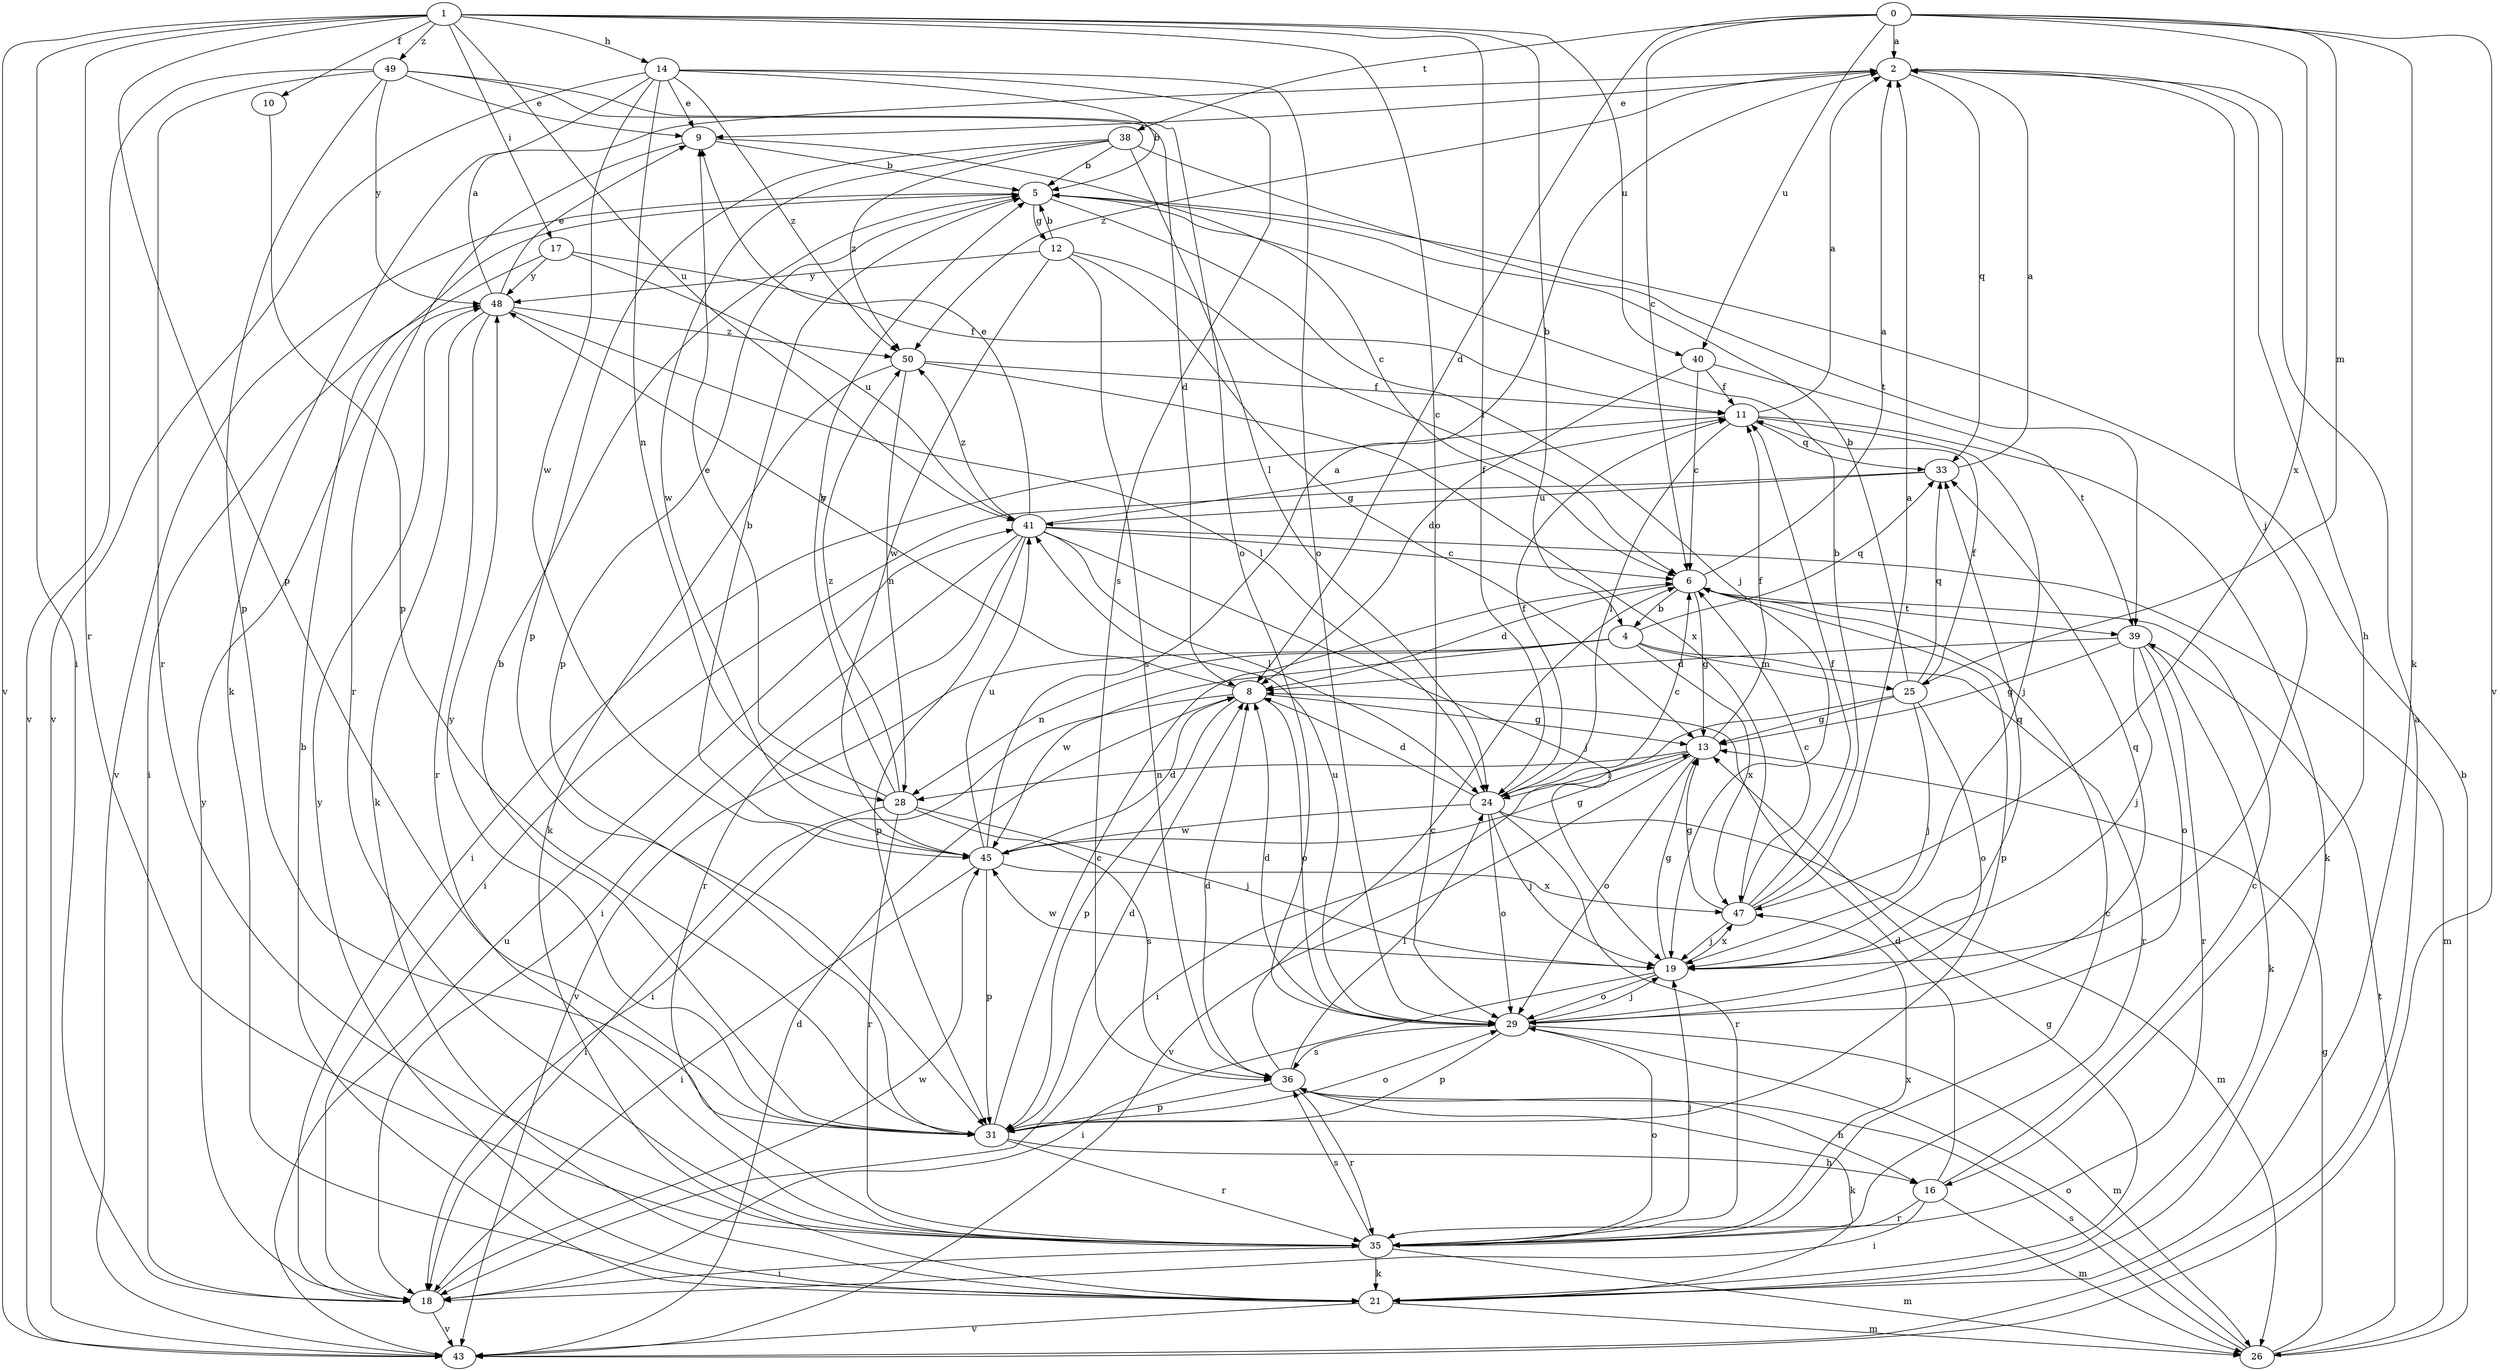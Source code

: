 strict digraph  {
0;
1;
2;
4;
5;
6;
8;
9;
10;
11;
12;
13;
14;
16;
17;
18;
19;
21;
24;
25;
26;
28;
29;
31;
33;
35;
36;
38;
39;
40;
41;
43;
45;
47;
48;
49;
50;
0 -> 2  [label=a];
0 -> 6  [label=c];
0 -> 8  [label=d];
0 -> 21  [label=k];
0 -> 25  [label=m];
0 -> 38  [label=t];
0 -> 40  [label=u];
0 -> 43  [label=v];
0 -> 47  [label=x];
1 -> 4  [label=b];
1 -> 10  [label=f];
1 -> 14  [label=h];
1 -> 17  [label=i];
1 -> 18  [label=i];
1 -> 24  [label=l];
1 -> 29  [label=o];
1 -> 31  [label=p];
1 -> 35  [label=r];
1 -> 40  [label=u];
1 -> 41  [label=u];
1 -> 43  [label=v];
1 -> 49  [label=z];
2 -> 9  [label=e];
2 -> 16  [label=h];
2 -> 19  [label=j];
2 -> 33  [label=q];
2 -> 50  [label=z];
4 -> 25  [label=m];
4 -> 28  [label=n];
4 -> 33  [label=q];
4 -> 35  [label=r];
4 -> 43  [label=v];
4 -> 45  [label=w];
4 -> 47  [label=x];
5 -> 12  [label=g];
5 -> 19  [label=j];
5 -> 31  [label=p];
5 -> 43  [label=v];
6 -> 2  [label=a];
6 -> 4  [label=b];
6 -> 8  [label=d];
6 -> 13  [label=g];
6 -> 31  [label=p];
6 -> 39  [label=t];
8 -> 13  [label=g];
8 -> 18  [label=i];
8 -> 29  [label=o];
8 -> 31  [label=p];
8 -> 48  [label=y];
9 -> 5  [label=b];
9 -> 6  [label=c];
9 -> 35  [label=r];
10 -> 31  [label=p];
11 -> 2  [label=a];
11 -> 18  [label=i];
11 -> 19  [label=j];
11 -> 21  [label=k];
11 -> 24  [label=l];
11 -> 33  [label=q];
12 -> 5  [label=b];
12 -> 6  [label=c];
12 -> 13  [label=g];
12 -> 36  [label=s];
12 -> 45  [label=w];
12 -> 48  [label=y];
13 -> 11  [label=f];
13 -> 24  [label=l];
13 -> 28  [label=n];
13 -> 29  [label=o];
13 -> 43  [label=v];
14 -> 5  [label=b];
14 -> 9  [label=e];
14 -> 21  [label=k];
14 -> 28  [label=n];
14 -> 29  [label=o];
14 -> 36  [label=s];
14 -> 43  [label=v];
14 -> 45  [label=w];
14 -> 50  [label=z];
16 -> 6  [label=c];
16 -> 8  [label=d];
16 -> 18  [label=i];
16 -> 26  [label=m];
16 -> 35  [label=r];
17 -> 11  [label=f];
17 -> 18  [label=i];
17 -> 41  [label=u];
17 -> 48  [label=y];
18 -> 43  [label=v];
18 -> 45  [label=w];
18 -> 48  [label=y];
19 -> 13  [label=g];
19 -> 18  [label=i];
19 -> 29  [label=o];
19 -> 33  [label=q];
19 -> 45  [label=w];
19 -> 47  [label=x];
21 -> 5  [label=b];
21 -> 13  [label=g];
21 -> 26  [label=m];
21 -> 43  [label=v];
21 -> 48  [label=y];
24 -> 6  [label=c];
24 -> 8  [label=d];
24 -> 11  [label=f];
24 -> 19  [label=j];
24 -> 26  [label=m];
24 -> 29  [label=o];
24 -> 35  [label=r];
24 -> 45  [label=w];
25 -> 5  [label=b];
25 -> 11  [label=f];
25 -> 13  [label=g];
25 -> 18  [label=i];
25 -> 19  [label=j];
25 -> 29  [label=o];
25 -> 33  [label=q];
26 -> 5  [label=b];
26 -> 13  [label=g];
26 -> 29  [label=o];
26 -> 36  [label=s];
26 -> 39  [label=t];
28 -> 5  [label=b];
28 -> 9  [label=e];
28 -> 18  [label=i];
28 -> 19  [label=j];
28 -> 35  [label=r];
28 -> 36  [label=s];
28 -> 50  [label=z];
29 -> 8  [label=d];
29 -> 19  [label=j];
29 -> 26  [label=m];
29 -> 31  [label=p];
29 -> 33  [label=q];
29 -> 36  [label=s];
29 -> 41  [label=u];
31 -> 5  [label=b];
31 -> 6  [label=c];
31 -> 8  [label=d];
31 -> 16  [label=h];
31 -> 29  [label=o];
31 -> 35  [label=r];
31 -> 48  [label=y];
33 -> 2  [label=a];
33 -> 18  [label=i];
33 -> 41  [label=u];
35 -> 6  [label=c];
35 -> 18  [label=i];
35 -> 19  [label=j];
35 -> 21  [label=k];
35 -> 26  [label=m];
35 -> 29  [label=o];
35 -> 36  [label=s];
35 -> 47  [label=x];
36 -> 6  [label=c];
36 -> 8  [label=d];
36 -> 16  [label=h];
36 -> 21  [label=k];
36 -> 24  [label=l];
36 -> 31  [label=p];
36 -> 35  [label=r];
38 -> 5  [label=b];
38 -> 24  [label=l];
38 -> 31  [label=p];
38 -> 39  [label=t];
38 -> 45  [label=w];
38 -> 50  [label=z];
39 -> 8  [label=d];
39 -> 13  [label=g];
39 -> 19  [label=j];
39 -> 21  [label=k];
39 -> 29  [label=o];
39 -> 35  [label=r];
40 -> 6  [label=c];
40 -> 8  [label=d];
40 -> 11  [label=f];
40 -> 39  [label=t];
41 -> 6  [label=c];
41 -> 9  [label=e];
41 -> 11  [label=f];
41 -> 18  [label=i];
41 -> 19  [label=j];
41 -> 24  [label=l];
41 -> 26  [label=m];
41 -> 31  [label=p];
41 -> 35  [label=r];
41 -> 50  [label=z];
43 -> 2  [label=a];
43 -> 8  [label=d];
43 -> 41  [label=u];
45 -> 2  [label=a];
45 -> 5  [label=b];
45 -> 8  [label=d];
45 -> 13  [label=g];
45 -> 18  [label=i];
45 -> 31  [label=p];
45 -> 41  [label=u];
45 -> 47  [label=x];
47 -> 2  [label=a];
47 -> 5  [label=b];
47 -> 6  [label=c];
47 -> 11  [label=f];
47 -> 13  [label=g];
47 -> 19  [label=j];
48 -> 2  [label=a];
48 -> 9  [label=e];
48 -> 21  [label=k];
48 -> 24  [label=l];
48 -> 35  [label=r];
48 -> 50  [label=z];
49 -> 8  [label=d];
49 -> 9  [label=e];
49 -> 29  [label=o];
49 -> 31  [label=p];
49 -> 35  [label=r];
49 -> 43  [label=v];
49 -> 48  [label=y];
50 -> 11  [label=f];
50 -> 21  [label=k];
50 -> 28  [label=n];
50 -> 47  [label=x];
}
